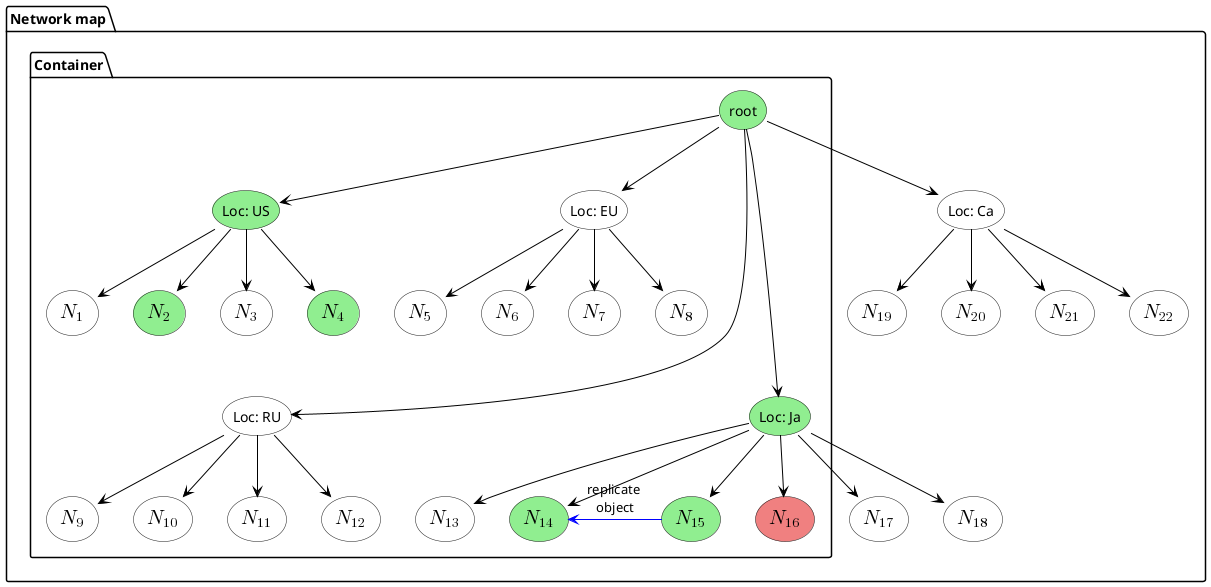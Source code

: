 @startuml

'skinparam monochrome true
skinparam shadowing false
skinparam ParticipantPadding 95
'title Message Style - Sequence Diagram


package "Network map" as NM {


storage "Loc: Ca" as CA #white

package "Container" as CN {
storage root #lightgreen
storage "Loc: US" as US #lightgreen
storage "Loc: EU" as EU #white
storage "Loc: RU" as RU #white
storage "Loc: Ja" as JA #lightgreen





storage "<math>N_1</math>" as N1 #white
storage "<math>N_2</math>" as N2 #lightgreen
storage "<math>N_3</math>" as N3 #white
storage "<math>N_4</math>" as N4 #lightgreen
storage "<math>N_5</math>" as N5  #white
storage "<math>N_6</math>" as N6  #white
storage "<math>N_7</math>" as N7  #white
storage "<math>N_8</math>" as N8  #white
storage "<math>N_9</math>" as N9  #white
storage "<math>N_10</math>" as N10  #white
storage "<math>N_11</math>" as N11  #white
storage "<math>N_12</math>" as N12  #white
storage "<math>N_13</math>" as N13 #white
storage "<math>N_14</math>" as N14 #lightgreen
storage "<math>N_15</math>" as N15 #lightgreen

storage "<math>N_16</math>" as N16 #lightcoral


}
storage "<math>N_17</math>" as N17 #white
storage "<math>N_18</math>" as N18 #white
storage "<math>N_19</math>" as N19 #white
storage "<math>N_20</math>" as N20 #white
storage "<math>N_21</math>" as N21 #white
storage "<math>N_22</math>" as N22 #white

}

N14 <-[#0000FF] N15 : replicate \nobject

root -down-> EU #black
root -down-> US #black
root -down---> RU #black
root -down---> JA #black

root -down-> CA #black

US -down-> N1 #black
US -down-> N2 #black
US -down-> N3 #black
US -down-> N4 #black

EU -down-> N5 #black
EU -down-> N6 #black
EU -down-> N7 #black
EU -down-> N8 #black

RU -down-> N9 #black
RU -down-> N10 #black
RU -down-> N11 #black
RU -down-> N12 #black

JA -down-> N13 #black
JA -down-> N14 #black
JA -down-> N15 #black
JA -down-> N16 #black

JA -down-> N17 #black
JA -down-> N18 #black

CA -down-> N19 #black
CA -down-> N20 #black
CA -down-> N21 #black
CA -down-> N22 #black

N1 -[hidden]right-> N2
N2 -[hidden]right-> N3
N3 -[hidden]right-> N4
N4 -[hidden]right-> N5
N5 -[hidden]right-> N6
N6 -[hidden]right-> N7
N7 -[hidden]right-> N8
N8 -[hidden]right-> N9
N9 -[hidden]right-> N10

N13 -[hidden]right-> N14
N14 -[hidden]right-> N15


@enduml